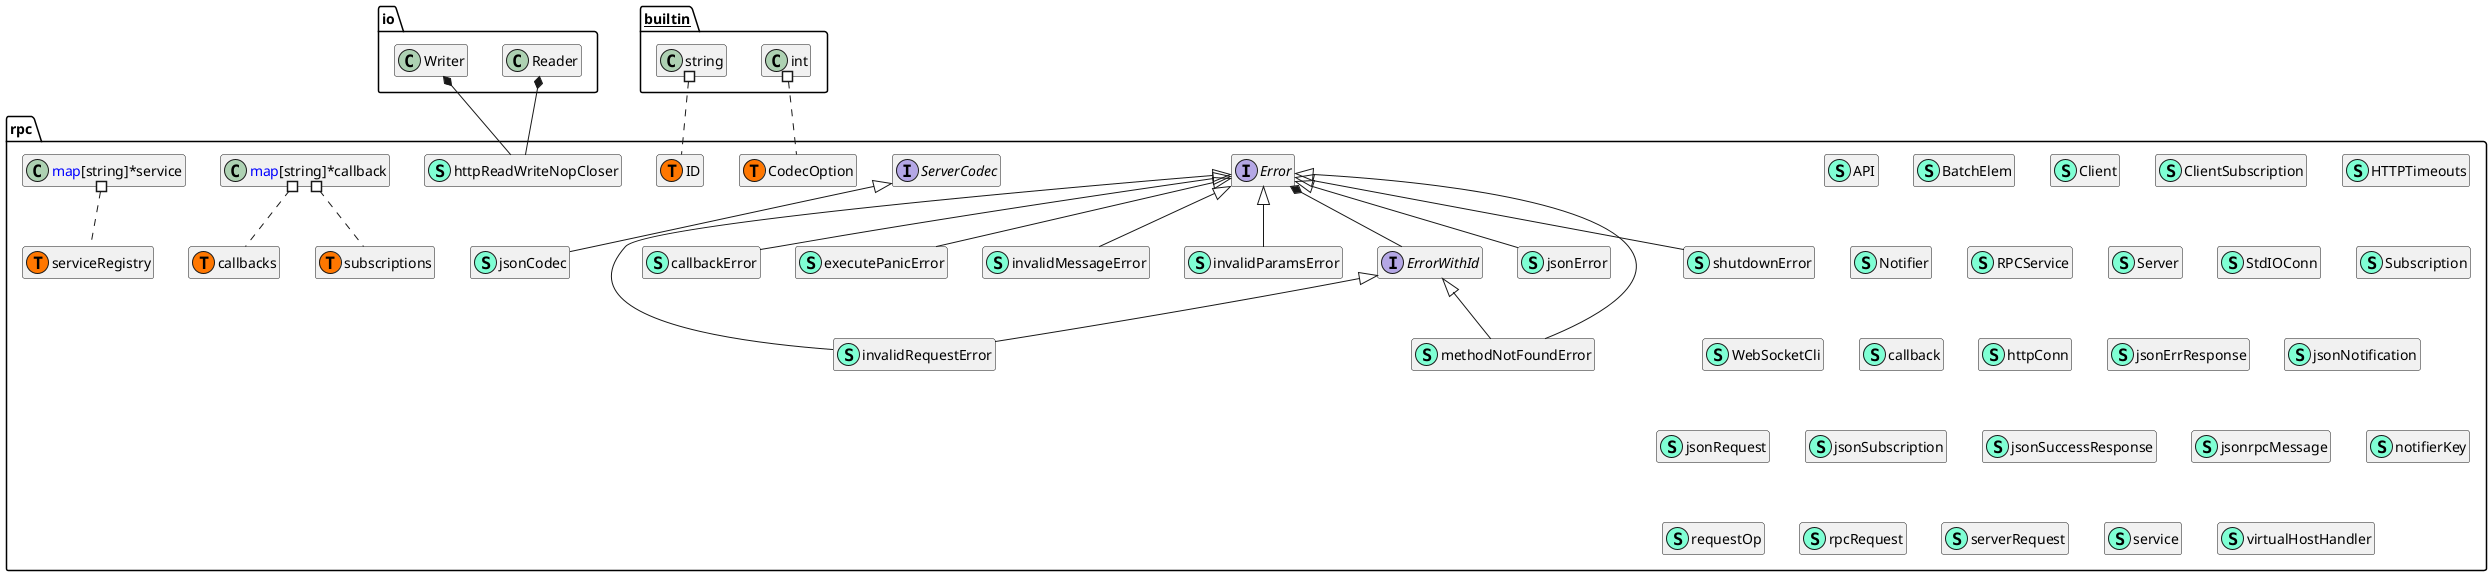 @startuml
namespace rpc {
    class API << (S,Aquamarine) >> {
        + Namespace string
        + Version string
        + Service <font color=blue>interface</font>{}
        + Public bool

    }
    class BatchElem << (S,Aquamarine) >> {
        + Method string
        + Args []<font color=blue>interface</font>{}
        + Result <font color=blue>interface</font>{}
        + Error error

    }
    class Client << (S,Aquamarine) >> {
        - idCounter uint32
        - connectFunc <font color=blue>func</font>(context.Context) (net.Conn, error)
        - isHTTP bool
        - writeConn net.Conn
        - close <font color=blue>chan</font> <font color=blue>struct</font>{}
        - didQuit <font color=blue>chan</font> <font color=blue>struct</font>{}
        - reconnected <font color=blue>chan</font> net.Conn
        - readErr <font color=blue>chan</font> error
        - readResp <font color=blue>chan</font> []*jsonrpcMessage
        - requestOp <font color=blue>chan</font> *requestOp
        - sendDone <font color=blue>chan</font> error
        - respWait <font color=blue>map</font>[string]*requestOp
        - subs <font color=blue>map</font>[string]*ClientSubscription

        - nextID() json.RawMessage
        - newMessage(method string, paramsIn ...<font color=blue>interface</font>{}) (*jsonrpcMessage, error)
        - send(ctx context.Context, op *requestOp, msg <font color=blue>interface</font>{}) error
        - write(ctx context.Context, msg <font color=blue>interface</font>{}) error
        - reconnect(ctx context.Context) error
        - dispatch(conn net.Conn) 
        - closeRequestOps(err error) 
        - handleNotification(msg *jsonrpcMessage) 
        - handleResponse(msg *jsonrpcMessage) 
        - read(conn net.Conn) error
        - sendHTTP(ctx context.Context, op *requestOp, msg <font color=blue>interface</font>{}) error
        - sendBatchHTTP(ctx context.Context, op *requestOp, msgs []*jsonrpcMessage) error

        + SupportedModules() (<font color=blue>map</font>[string]string, error)
        + Close() 
        + Call(result <font color=blue>interface</font>{}, method string, args ...<font color=blue>interface</font>{}) error
        + CallContext(ctx context.Context, result <font color=blue>interface</font>{}, method string, args ...<font color=blue>interface</font>{}) error
        + BatchCall(b []BatchElem) error
        + BatchCallContext(ctx context.Context, b []BatchElem) error
        + EthSubscribe(ctx context.Context, channel <font color=blue>interface</font>{}, args ...<font color=blue>interface</font>{}) (*ClientSubscription, error)
        + ShhSubscribe(ctx context.Context, channel <font color=blue>interface</font>{}, args ...<font color=blue>interface</font>{}) (*ClientSubscription, error)
        + Subscribe(ctx context.Context, namespace string, channel <font color=blue>interface</font>{}, args ...<font color=blue>interface</font>{}) (*ClientSubscription, error)

    }
    class ClientSubscription << (S,Aquamarine) >> {
        - client *Client
        - etype reflect.Type
        - channel reflect.Value
        - namespace string
        - subid string
        - in <font color=blue>chan</font> json.RawMessage
        - quitOnce sync.Once
        - quit <font color=blue>chan</font> <font color=blue>struct</font>{}
        - errOnce sync.Once
        - err <font color=blue>chan</font> error

        - quitWithError(err error, unsubscribeServer bool) 
        - deliver(result json.RawMessage) bool
        - start() 
        - forward() (error, bool)
        - unmarshal(result json.RawMessage) (<font color=blue>interface</font>{}, error)
        - requestUnsubscribe() error

        + Err() <font color=blue>chan</font> error
        + Unsubscribe() 

    }
    interface Error  {
        + Error() string
        + ErrorCode() int

    }
    interface ErrorWithId  {
        + Id() <font color=blue>interface</font>{}

    }
    class HTTPTimeouts << (S,Aquamarine) >> {
        + ReadTimeout time.Duration
        + WriteTimeout time.Duration
        + IdleTimeout time.Duration

    }
    class Notifier << (S,Aquamarine) >> {
        - codec ServerCodec
        - subMu sync.RWMutex
        - active <font color=blue>map</font>[ID]*Subscription
        - inactive <font color=blue>map</font>[ID]*Subscription

        - unsubscribe(id ID) error
        - activate(id ID, namespace string) 

        + CreateSubscription() *Subscription
        + Notify(id ID, data <font color=blue>interface</font>{}) error
        + Closed() <font color=blue>chan</font> <font color=blue>interface</font>{}

    }
    class RPCService << (S,Aquamarine) >> {
        - server *Server

        + Modules() <font color=blue>map</font>[string]string

    }
    class Server << (S,Aquamarine) >> {
        - services serviceRegistry
        - run int32
        - codecsMu sync.Mutex
        - codecs golang-set.Set

        - healthRequest() *serverRequest
        - execHeader(ctx context.Context, codec ServerCodec, req *serverRequest) error
        - serveRequest(ctx context.Context, codec ServerCodec, singleShot bool, options CodecOption) error
        - createSubscription(ctx context.Context, c ServerCodec, req *serverRequest) (ID, error)
        - handle(ctx context.Context, codec ServerCodec, req *serverRequest) (<font color=blue>interface</font>{}, <font color=blue>func</font>() )
        - exec(ctx context.Context, codec ServerCodec, req *serverRequest) 
        - execBatch(ctx context.Context, codec ServerCodec, requests []*serverRequest) 
        - readRequest(codec ServerCodec) ([]*serverRequest, bool, Error)

        + ServeHTTP(w http.ResponseWriter, r *http.Request) 
        + ServeListener(l net.Listener) error
        + RegisterName(name string, rcvr <font color=blue>interface</font>{}) error
        + ServeCodec(codec ServerCodec, options CodecOption) error
        + ServeSingleRequest(ctx context.Context, codec ServerCodec, options CodecOption) 
        + Stop() 
        + WebsocketHandler(allowedOrigins []string) http.Handler

    }
    interface ServerCodec  {
        + ReadRequestHeaders() ([]rpcRequest, bool, Error)
        + ParseRequestArguments(argTypes []reflect.Type, params <font color=blue>interface</font>{}) ([]reflect.Value, Error)
        + CreateResponse(id <font color=blue>interface</font>{}, reply <font color=blue>interface</font>{}) <font color=blue>interface</font>{}
        + CreateErrorResponse(id <font color=blue>interface</font>{}, err Error) <font color=blue>interface</font>{}
        + CreateErrorResponseWithInfo(id <font color=blue>interface</font>{}, err Error, info <font color=blue>interface</font>{}) <font color=blue>interface</font>{}
        + CreateNotification(id string, namespace string, event <font color=blue>interface</font>{}) <font color=blue>interface</font>{}
        + Write(msg <font color=blue>interface</font>{}) error
        + Close() 
        + Closed() <font color=blue>chan</font> <font color=blue>interface</font>{}

    }
    class StdIOConn << (S,Aquamarine) >> {
        + Read(b []byte) (int, error)
        + Write(b []byte) (int, error)
        + Close() error
        + LocalAddr() net.Addr
        + RemoteAddr() net.Addr
        + SetDeadline(t time.Time) error
        + SetReadDeadline(t time.Time) error
        + SetWriteDeadline(t time.Time) error

    }
    class Subscription << (S,Aquamarine) >> {
        - namespace string
        - err <font color=blue>chan</font> error

        + ID ID

        + Err() <font color=blue>chan</font> error

    }
    class WebSocketCli << (S,Aquamarine) >> {
        - u *url.URL
        - c *websocket.Conn
        - srv *Server
        - closed <font color=blue>chan</font> <font color=blue>struct</font>{}
        - nextConnTime time.Time

        + Srv(c *websocket.Conn) error
        + Close() 
        + Handle() 

    }
    class callback << (S,Aquamarine) >> {
        - rcvr reflect.Value
        - method reflect.Method
        - argTypes []reflect.Type
        - hasCtx bool
        - errPos int
        - isSubscribe bool

    }
    class callbackError << (S,Aquamarine) >> {
        - message string

        + ErrorCode() int
        + Error() string

    }
    class executePanicError << (S,Aquamarine) >> {
        + ErrorCode() int
        + Error() string

    }
    class httpConn << (S,Aquamarine) >> {
        - client *http.Client
        - req *http.Request
        - closeOnce sync.Once
        - closed <font color=blue>chan</font> <font color=blue>struct</font>{}

        - doRequest(ctx context.Context, msg <font color=blue>interface</font>{}) (io.ReadCloser, error)

        + LocalAddr() net.Addr
        + RemoteAddr() net.Addr
        + SetReadDeadline( time.Time) error
        + SetWriteDeadline( time.Time) error
        + SetDeadline( time.Time) error
        + Write( []byte) (int, error)
        + Read(b []byte) (int, error)
        + Close() error

    }
    class httpReadWriteNopCloser << (S,Aquamarine) >> {
        + Close() error

    }
    class invalidMessageError << (S,Aquamarine) >> {
        - message string

        + ErrorCode() int
        + Error() string

    }
    class invalidParamsError << (S,Aquamarine) >> {
        - message string

        + ErrorCode() int
        + Error() string

    }
    class invalidRequestError << (S,Aquamarine) >> {
        - message string
        - id <font color=blue>interface</font>{}

        + ErrorCode() int
        + Error() string
        + Id() <font color=blue>interface</font>{}

    }
    class jsonCodec << (S,Aquamarine) >> {
        - closer sync.Once
        - closed <font color=blue>chan</font> <font color=blue>interface</font>{}
        - decMu sync.Mutex
        - decode <font color=blue>func</font>(<font color=blue>interface</font>{}) error
        - encMu sync.Mutex
        - encode <font color=blue>func</font>(<font color=blue>interface</font>{}) error
        - rw io.ReadWriteCloser

        + ReadRequestHeaders() ([]rpcRequest, bool, Error)
        + ParseRequestArguments(argTypes []reflect.Type, params <font color=blue>interface</font>{}) ([]reflect.Value, Error)
        + CreateResponse(id <font color=blue>interface</font>{}, reply <font color=blue>interface</font>{}) <font color=blue>interface</font>{}
        + CreateErrorResponse(id <font color=blue>interface</font>{}, err Error) <font color=blue>interface</font>{}
        + CreateErrorResponseWithInfo(id <font color=blue>interface</font>{}, err Error, info <font color=blue>interface</font>{}) <font color=blue>interface</font>{}
        + CreateNotification(subid string, namespace string, event <font color=blue>interface</font>{}) <font color=blue>interface</font>{}
        + Write(res <font color=blue>interface</font>{}) error
        + Close() 
        + Closed() <font color=blue>chan</font> <font color=blue>interface</font>{}

    }
    class jsonErrResponse << (S,Aquamarine) >> {
        + Version string
        + Id <font color=blue>interface</font>{}
        + Error jsonError

    }
    class jsonError << (S,Aquamarine) >> {
        + Code int
        + Message string
        + Data <font color=blue>interface</font>{}

        + Error() string
        + ErrorCode() int

    }
    class jsonNotification << (S,Aquamarine) >> {
        + Version string
        + Method string
        + Params jsonSubscription

    }
    class jsonRequest << (S,Aquamarine) >> {
        + Method string
        + Version string
        + Id json.RawMessage
        + Payload json.RawMessage

    }
    class jsonSubscription << (S,Aquamarine) >> {
        + Subscription string
        + Result <font color=blue>interface</font>{}

    }
    class jsonSuccessResponse << (S,Aquamarine) >> {
        + Version string
        + Id <font color=blue>interface</font>{}
        + Result <font color=blue>interface</font>{}

    }
    class jsonrpcMessage << (S,Aquamarine) >> {
        + Version string
        + ID json.RawMessage
        + Method string
        + Params json.RawMessage
        + Error *jsonError
        + Result json.RawMessage

        - isNotification() bool
        - isResponse() bool
        - hasValidID() bool

        + String() string

    }
    class methodNotFoundError << (S,Aquamarine) >> {
        - service string
        - method string
        - id <font color=blue>interface</font>{}

        + ErrorCode() int
        + Error() string
        + Id() <font color=blue>interface</font>{}

    }
    class notifierKey << (S,Aquamarine) >> {
    }
    class requestOp << (S,Aquamarine) >> {
        - ids []json.RawMessage
        - err error
        - resp <font color=blue>chan</font> *jsonrpcMessage
        - sub *ClientSubscription

        - wait(ctx context.Context) (*jsonrpcMessage, error)

    }
    class rpc.CodecOption << (T, #FF7700) >>  {
    }
    class rpc.ID << (T, #FF7700) >>  {
    }
    class rpc.callbacks << (T, #FF7700) >>  {
    }
    class rpc.serviceRegistry << (T, #FF7700) >>  {
    }
    class rpc.subscriptions << (T, #FF7700) >>  {
    }
    class rpcRequest << (S,Aquamarine) >> {
        - service string
        - method string
        - id <font color=blue>interface</font>{}
        - isPubSub bool
        - params <font color=blue>interface</font>{}
        - err Error

    }
    class serverRequest << (S,Aquamarine) >> {
        - id <font color=blue>interface</font>{}
        - svcname string
        - callb *callback
        - args []reflect.Value
        - isUnsubscribe bool
        - err Error

    }
    class service << (S,Aquamarine) >> {
        - name string
        - typ reflect.Type
        - callbacks callbacks
        - subscriptions subscriptions

    }
    class shutdownError << (S,Aquamarine) >> {
        + ErrorCode() int
        + Error() string

    }
    class virtualHostHandler << (S,Aquamarine) >> {
        - vhosts <font color=blue>map</font>[string]<font color=blue>struct</font>{}
        - next http.Handler

        + ServeHTTP(w http.ResponseWriter, r *http.Request) 

    }
}
"rpc.Error" *-- "rpc.ErrorWithId"
"io.Reader" *-- "rpc.httpReadWriteNopCloser"
"io.Writer" *-- "rpc.httpReadWriteNopCloser"

"rpc.Error" <|-- "rpc.callbackError"
"rpc.Error" <|-- "rpc.executePanicError"
"rpc.Error" <|-- "rpc.invalidMessageError"
"rpc.Error" <|-- "rpc.invalidParamsError"
"rpc.Error" <|-- "rpc.invalidRequestError"
"rpc.ErrorWithId" <|-- "rpc.invalidRequestError"
"rpc.ServerCodec" <|-- "rpc.jsonCodec"
"rpc.Error" <|-- "rpc.jsonError"
"rpc.Error" <|-- "rpc.methodNotFoundError"
"rpc.ErrorWithId" <|-- "rpc.methodNotFoundError"
"rpc.Error" <|-- "rpc.shutdownError"

"__builtin__.int" #.. "rpc.CodecOption"
"__builtin__.string" #.. "rpc.ID"
"rpc.<font color=blue>map</font>[string]*callback" #.. "rpc.callbacks"
"rpc.<font color=blue>map</font>[string]*callback" #.. "rpc.subscriptions"
"rpc.<font color=blue>map</font>[string]*service" #.. "rpc.serviceRegistry"
hide fields
hide methods
@enduml
